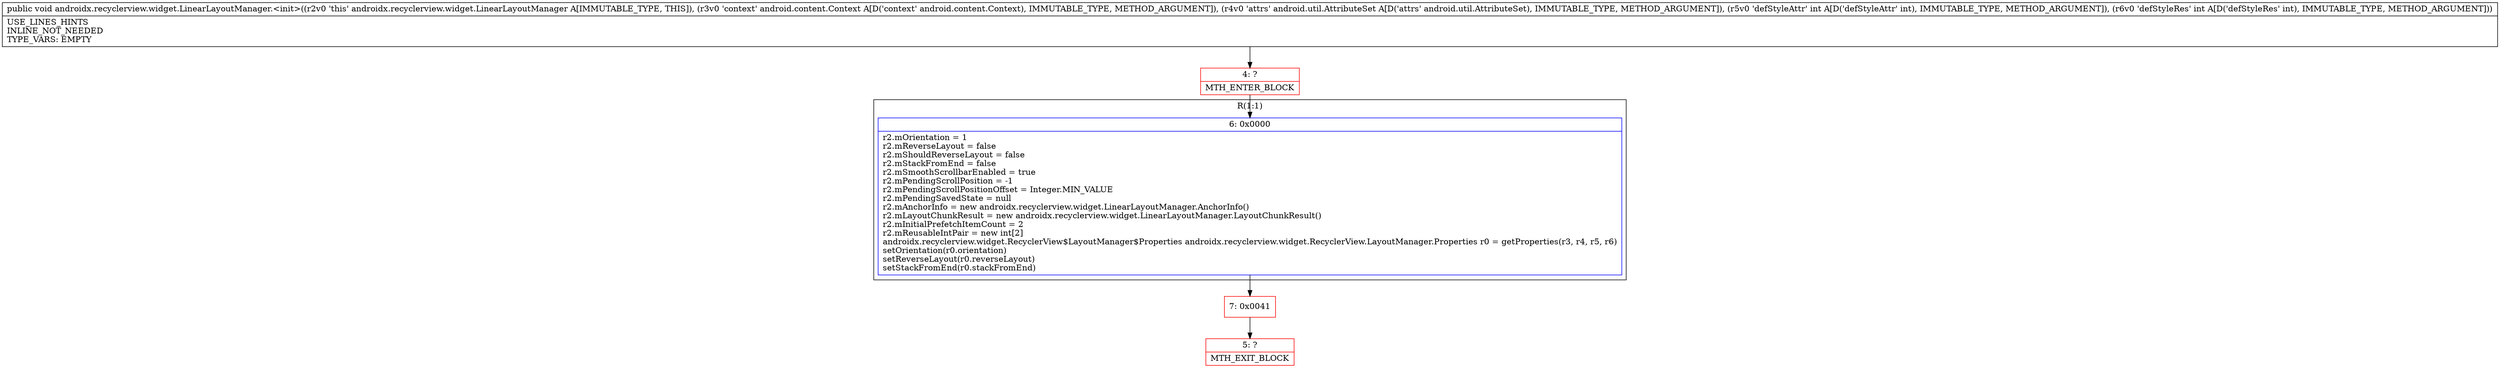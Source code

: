 digraph "CFG forandroidx.recyclerview.widget.LinearLayoutManager.\<init\>(Landroid\/content\/Context;Landroid\/util\/AttributeSet;II)V" {
subgraph cluster_Region_465660416 {
label = "R(1:1)";
node [shape=record,color=blue];
Node_6 [shape=record,label="{6\:\ 0x0000|r2.mOrientation = 1\lr2.mReverseLayout = false\lr2.mShouldReverseLayout = false\lr2.mStackFromEnd = false\lr2.mSmoothScrollbarEnabled = true\lr2.mPendingScrollPosition = \-1\lr2.mPendingScrollPositionOffset = Integer.MIN_VALUE\lr2.mPendingSavedState = null\lr2.mAnchorInfo = new androidx.recyclerview.widget.LinearLayoutManager.AnchorInfo()\lr2.mLayoutChunkResult = new androidx.recyclerview.widget.LinearLayoutManager.LayoutChunkResult()\lr2.mInitialPrefetchItemCount = 2\lr2.mReusableIntPair = new int[2]\landroidx.recyclerview.widget.RecyclerView$LayoutManager$Properties androidx.recyclerview.widget.RecyclerView.LayoutManager.Properties r0 = getProperties(r3, r4, r5, r6)\lsetOrientation(r0.orientation)\lsetReverseLayout(r0.reverseLayout)\lsetStackFromEnd(r0.stackFromEnd)\l}"];
}
Node_4 [shape=record,color=red,label="{4\:\ ?|MTH_ENTER_BLOCK\l}"];
Node_7 [shape=record,color=red,label="{7\:\ 0x0041}"];
Node_5 [shape=record,color=red,label="{5\:\ ?|MTH_EXIT_BLOCK\l}"];
MethodNode[shape=record,label="{public void androidx.recyclerview.widget.LinearLayoutManager.\<init\>((r2v0 'this' androidx.recyclerview.widget.LinearLayoutManager A[IMMUTABLE_TYPE, THIS]), (r3v0 'context' android.content.Context A[D('context' android.content.Context), IMMUTABLE_TYPE, METHOD_ARGUMENT]), (r4v0 'attrs' android.util.AttributeSet A[D('attrs' android.util.AttributeSet), IMMUTABLE_TYPE, METHOD_ARGUMENT]), (r5v0 'defStyleAttr' int A[D('defStyleAttr' int), IMMUTABLE_TYPE, METHOD_ARGUMENT]), (r6v0 'defStyleRes' int A[D('defStyleRes' int), IMMUTABLE_TYPE, METHOD_ARGUMENT]))  | USE_LINES_HINTS\lINLINE_NOT_NEEDED\lTYPE_VARS: EMPTY\l}"];
MethodNode -> Node_4;Node_6 -> Node_7;
Node_4 -> Node_6;
Node_7 -> Node_5;
}

